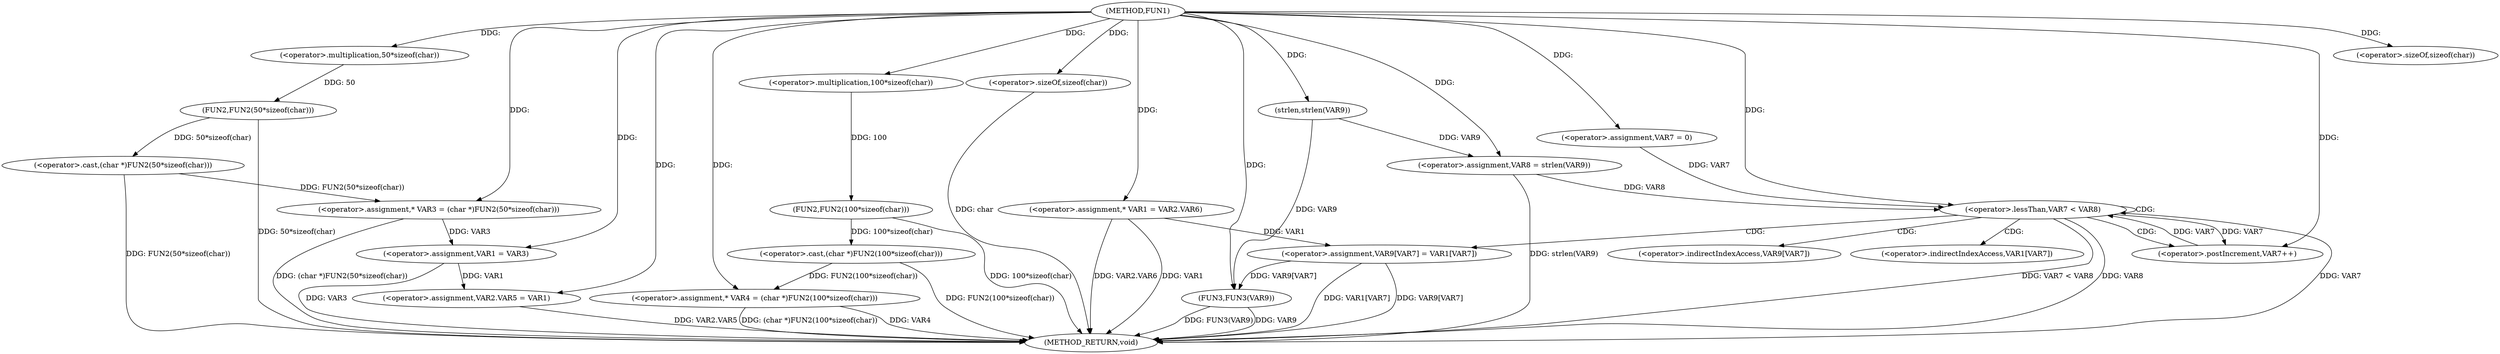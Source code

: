 digraph FUN1 {  
"1000100" [label = "(METHOD,FUN1)" ]
"1000166" [label = "(METHOD_RETURN,void)" ]
"1000105" [label = "(<operator>.assignment,* VAR3 = (char *)FUN2(50*sizeof(char)))" ]
"1000107" [label = "(<operator>.cast,(char *)FUN2(50*sizeof(char)))" ]
"1000109" [label = "(FUN2,FUN2(50*sizeof(char)))" ]
"1000110" [label = "(<operator>.multiplication,50*sizeof(char))" ]
"1000112" [label = "(<operator>.sizeOf,sizeof(char))" ]
"1000115" [label = "(<operator>.assignment,* VAR4 = (char *)FUN2(100*sizeof(char)))" ]
"1000117" [label = "(<operator>.cast,(char *)FUN2(100*sizeof(char)))" ]
"1000119" [label = "(FUN2,FUN2(100*sizeof(char)))" ]
"1000120" [label = "(<operator>.multiplication,100*sizeof(char))" ]
"1000122" [label = "(<operator>.sizeOf,sizeof(char))" ]
"1000124" [label = "(<operator>.assignment,VAR1 = VAR3)" ]
"1000127" [label = "(<operator>.assignment,VAR2.VAR5 = VAR1)" ]
"1000134" [label = "(<operator>.assignment,* VAR1 = VAR2.VAR6)" ]
"1000143" [label = "(<operator>.assignment,VAR8 = strlen(VAR9))" ]
"1000145" [label = "(strlen,strlen(VAR9))" ]
"1000148" [label = "(<operator>.assignment,VAR7 = 0)" ]
"1000151" [label = "(<operator>.lessThan,VAR7 < VAR8)" ]
"1000154" [label = "(<operator>.postIncrement,VAR7++)" ]
"1000157" [label = "(<operator>.assignment,VAR9[VAR7] = VAR1[VAR7])" ]
"1000164" [label = "(FUN3,FUN3(VAR9))" ]
"1000158" [label = "(<operator>.indirectIndexAccess,VAR9[VAR7])" ]
"1000161" [label = "(<operator>.indirectIndexAccess,VAR1[VAR7])" ]
  "1000115" -> "1000166"  [ label = "DDG: (char *)FUN2(100*sizeof(char))"] 
  "1000122" -> "1000166"  [ label = "DDG: char"] 
  "1000151" -> "1000166"  [ label = "DDG: VAR7"] 
  "1000127" -> "1000166"  [ label = "DDG: VAR2.VAR5"] 
  "1000117" -> "1000166"  [ label = "DDG: FUN2(100*sizeof(char))"] 
  "1000107" -> "1000166"  [ label = "DDG: FUN2(50*sizeof(char))"] 
  "1000164" -> "1000166"  [ label = "DDG: FUN3(VAR9)"] 
  "1000124" -> "1000166"  [ label = "DDG: VAR3"] 
  "1000105" -> "1000166"  [ label = "DDG: (char *)FUN2(50*sizeof(char))"] 
  "1000151" -> "1000166"  [ label = "DDG: VAR7 < VAR8"] 
  "1000157" -> "1000166"  [ label = "DDG: VAR9[VAR7]"] 
  "1000151" -> "1000166"  [ label = "DDG: VAR8"] 
  "1000134" -> "1000166"  [ label = "DDG: VAR1"] 
  "1000109" -> "1000166"  [ label = "DDG: 50*sizeof(char)"] 
  "1000119" -> "1000166"  [ label = "DDG: 100*sizeof(char)"] 
  "1000134" -> "1000166"  [ label = "DDG: VAR2.VAR6"] 
  "1000143" -> "1000166"  [ label = "DDG: strlen(VAR9)"] 
  "1000157" -> "1000166"  [ label = "DDG: VAR1[VAR7]"] 
  "1000115" -> "1000166"  [ label = "DDG: VAR4"] 
  "1000164" -> "1000166"  [ label = "DDG: VAR9"] 
  "1000107" -> "1000105"  [ label = "DDG: FUN2(50*sizeof(char))"] 
  "1000100" -> "1000105"  [ label = "DDG: "] 
  "1000109" -> "1000107"  [ label = "DDG: 50*sizeof(char)"] 
  "1000110" -> "1000109"  [ label = "DDG: 50"] 
  "1000100" -> "1000110"  [ label = "DDG: "] 
  "1000100" -> "1000112"  [ label = "DDG: "] 
  "1000117" -> "1000115"  [ label = "DDG: FUN2(100*sizeof(char))"] 
  "1000100" -> "1000115"  [ label = "DDG: "] 
  "1000119" -> "1000117"  [ label = "DDG: 100*sizeof(char)"] 
  "1000120" -> "1000119"  [ label = "DDG: 100"] 
  "1000100" -> "1000120"  [ label = "DDG: "] 
  "1000100" -> "1000122"  [ label = "DDG: "] 
  "1000105" -> "1000124"  [ label = "DDG: VAR3"] 
  "1000100" -> "1000124"  [ label = "DDG: "] 
  "1000124" -> "1000127"  [ label = "DDG: VAR1"] 
  "1000100" -> "1000127"  [ label = "DDG: "] 
  "1000100" -> "1000134"  [ label = "DDG: "] 
  "1000145" -> "1000143"  [ label = "DDG: VAR9"] 
  "1000100" -> "1000143"  [ label = "DDG: "] 
  "1000100" -> "1000145"  [ label = "DDG: "] 
  "1000100" -> "1000148"  [ label = "DDG: "] 
  "1000154" -> "1000151"  [ label = "DDG: VAR7"] 
  "1000148" -> "1000151"  [ label = "DDG: VAR7"] 
  "1000100" -> "1000151"  [ label = "DDG: "] 
  "1000143" -> "1000151"  [ label = "DDG: VAR8"] 
  "1000151" -> "1000154"  [ label = "DDG: VAR7"] 
  "1000100" -> "1000154"  [ label = "DDG: "] 
  "1000134" -> "1000157"  [ label = "DDG: VAR1"] 
  "1000157" -> "1000164"  [ label = "DDG: VAR9[VAR7]"] 
  "1000145" -> "1000164"  [ label = "DDG: VAR9"] 
  "1000100" -> "1000164"  [ label = "DDG: "] 
  "1000151" -> "1000154"  [ label = "CDG: "] 
  "1000151" -> "1000161"  [ label = "CDG: "] 
  "1000151" -> "1000151"  [ label = "CDG: "] 
  "1000151" -> "1000157"  [ label = "CDG: "] 
  "1000151" -> "1000158"  [ label = "CDG: "] 
}
